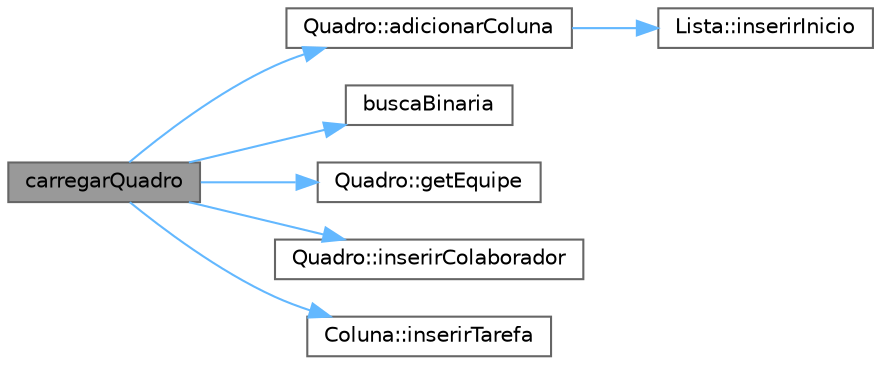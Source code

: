 digraph "carregarQuadro"
{
 // INTERACTIVE_SVG=YES
 // LATEX_PDF_SIZE
  bgcolor="transparent";
  edge [fontname=Helvetica,fontsize=10,labelfontname=Helvetica,labelfontsize=10];
  node [fontname=Helvetica,fontsize=10,shape=box,height=0.2,width=0.4];
  rankdir="LR";
  Node1 [id="Node000001",label="carregarQuadro",height=0.2,width=0.4,color="gray40", fillcolor="grey60", style="filled", fontcolor="black",tooltip="Carrega um quadro KanBan a partir de um arquivo."];
  Node1 -> Node2 [id="edge7_Node000001_Node000002",color="steelblue1",style="solid",tooltip=" "];
  Node2 [id="Node000002",label="Quadro::adicionarColuna",height=0.2,width=0.4,color="grey40", fillcolor="white", style="filled",URL="$d1/d13/class_quadro.html#ae21d17fb833175bd68b00970c772fcd3",tooltip="Adiciona uma coluna ao quadro."];
  Node2 -> Node3 [id="edge8_Node000002_Node000003",color="steelblue1",style="solid",tooltip=" "];
  Node3 [id="Node000003",label="Lista::inserirInicio",height=0.2,width=0.4,color="grey40", fillcolor="white", style="filled",URL="$db/dba/class_lista.html#af51fdf08cb850b001a83e43b0a19beab",tooltip="Insere uma coluna no início da lista."];
  Node1 -> Node4 [id="edge9_Node000001_Node000004",color="steelblue1",style="solid",tooltip=" "];
  Node4 [id="Node000004",label="buscaBinaria",height=0.2,width=0.4,color="grey40", fillcolor="white", style="filled",URL="$df/d0a/main_8cpp.html#a2faf12c27b7e1711848f39f038c45f70",tooltip="Realiza uma busca binária em uma equipe de colaboradores pelo ID."];
  Node1 -> Node5 [id="edge10_Node000001_Node000005",color="steelblue1",style="solid",tooltip=" "];
  Node5 [id="Node000005",label="Quadro::getEquipe",height=0.2,width=0.4,color="grey40", fillcolor="white", style="filled",URL="$d1/d13/class_quadro.html#a1cc0b576c7787cc7c82019a3fd424822",tooltip="Obtém a equipe de colaboradores do quadro."];
  Node1 -> Node6 [id="edge11_Node000001_Node000006",color="steelblue1",style="solid",tooltip=" "];
  Node6 [id="Node000006",label="Quadro::inserirColaborador",height=0.2,width=0.4,color="grey40", fillcolor="white", style="filled",URL="$d1/d13/class_quadro.html#ae11cee4915eee6bf9b192ac8680fadf6",tooltip="Insere um colaborador na equipe do quadro."];
  Node1 -> Node7 [id="edge12_Node000001_Node000007",color="steelblue1",style="solid",tooltip=" "];
  Node7 [id="Node000007",label="Coluna::inserirTarefa",height=0.2,width=0.4,color="grey40", fillcolor="white", style="filled",URL="$d3/d3c/class_coluna.html#ac09fa33160badb14b7e4a095f15fb551",tooltip="Insere uma tarefa na coluna."];
}
